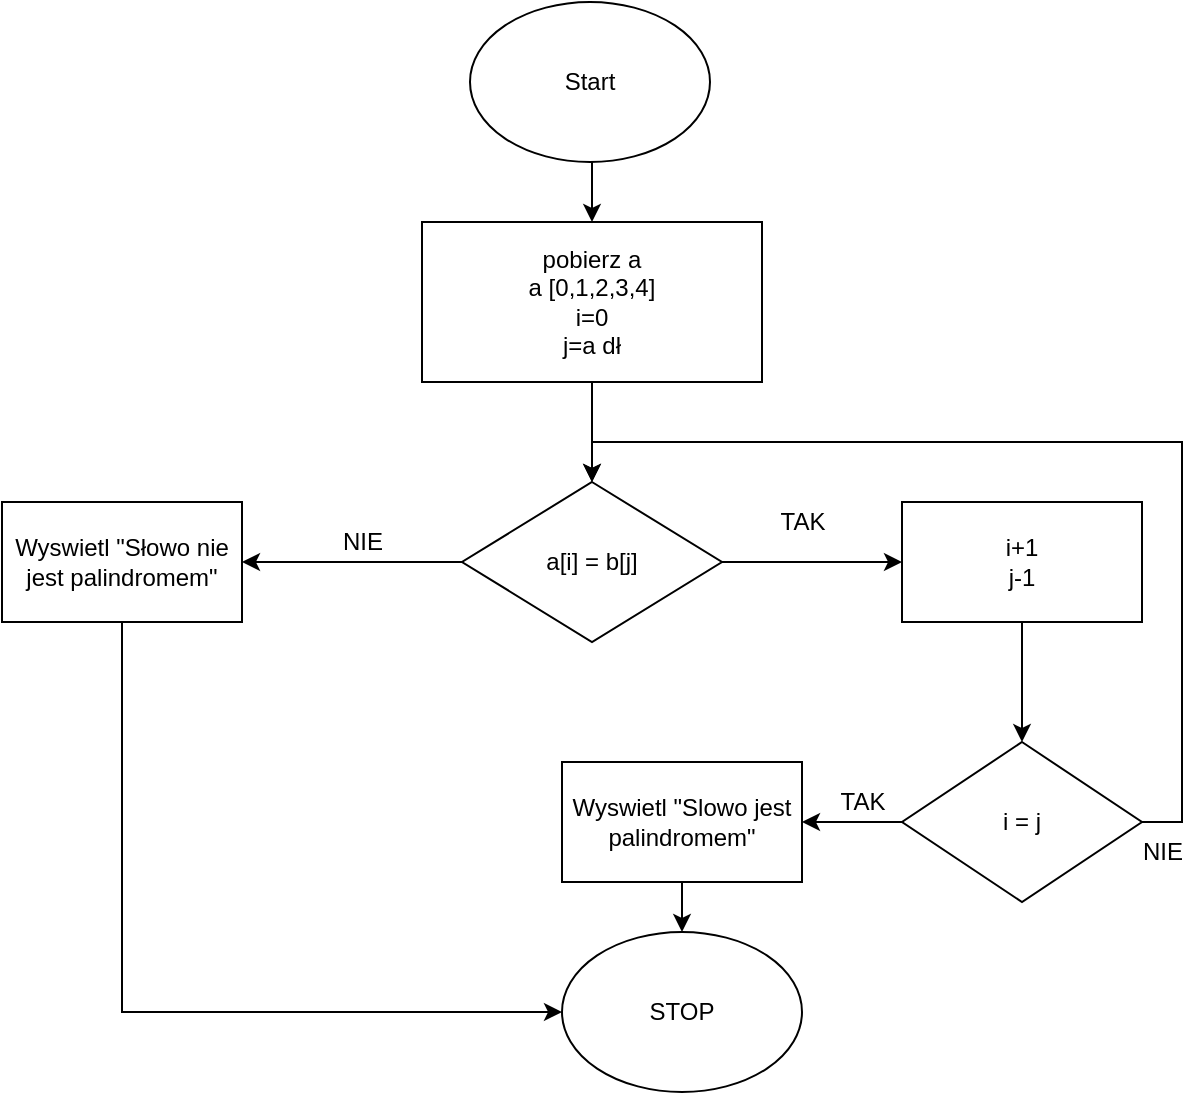 <mxfile version="21.0.2" type="github">
  <diagram name="Strona-1" id="zlYq6fb4mCsAohhoARjG">
    <mxGraphModel dx="1434" dy="796" grid="1" gridSize="10" guides="1" tooltips="1" connect="1" arrows="1" fold="1" page="1" pageScale="1" pageWidth="827" pageHeight="1169" math="0" shadow="0">
      <root>
        <mxCell id="0" />
        <mxCell id="1" parent="0" />
        <mxCell id="qGaL0oA3_wvvHRosaeqy-3" style="edgeStyle=orthogonalEdgeStyle;rounded=0;orthogonalLoop=1;jettySize=auto;html=1;exitX=0.5;exitY=1;exitDx=0;exitDy=0;entryX=0.5;entryY=0;entryDx=0;entryDy=0;" edge="1" parent="1" source="qGaL0oA3_wvvHRosaeqy-1" target="qGaL0oA3_wvvHRosaeqy-2">
          <mxGeometry relative="1" as="geometry" />
        </mxCell>
        <mxCell id="qGaL0oA3_wvvHRosaeqy-1" value="Start" style="ellipse;whiteSpace=wrap;html=1;" vertex="1" parent="1">
          <mxGeometry x="354" y="80" width="120" height="80" as="geometry" />
        </mxCell>
        <mxCell id="qGaL0oA3_wvvHRosaeqy-4" style="edgeStyle=orthogonalEdgeStyle;rounded=0;orthogonalLoop=1;jettySize=auto;html=1;exitX=0.5;exitY=1;exitDx=0;exitDy=0;" edge="1" parent="1" source="qGaL0oA3_wvvHRosaeqy-2">
          <mxGeometry relative="1" as="geometry">
            <mxPoint x="415" y="320" as="targetPoint" />
          </mxGeometry>
        </mxCell>
        <mxCell id="qGaL0oA3_wvvHRosaeqy-2" value="pobierz a&lt;br&gt;a [0,1,2,3,4]&lt;br&gt;i=0&lt;br&gt;j=a dł" style="rounded=0;whiteSpace=wrap;html=1;" vertex="1" parent="1">
          <mxGeometry x="330" y="190" width="170" height="80" as="geometry" />
        </mxCell>
        <mxCell id="qGaL0oA3_wvvHRosaeqy-29" style="edgeStyle=orthogonalEdgeStyle;rounded=0;orthogonalLoop=1;jettySize=auto;html=1;exitX=0.5;exitY=1;exitDx=0;exitDy=0;entryX=0;entryY=0.5;entryDx=0;entryDy=0;" edge="1" parent="1" source="qGaL0oA3_wvvHRosaeqy-8" target="qGaL0oA3_wvvHRosaeqy-23">
          <mxGeometry relative="1" as="geometry" />
        </mxCell>
        <mxCell id="qGaL0oA3_wvvHRosaeqy-8" value="Wyswietl &quot;Słowo nie jest palindromem&quot;" style="rounded=0;whiteSpace=wrap;html=1;" vertex="1" parent="1">
          <mxGeometry x="120" y="330" width="120" height="60" as="geometry" />
        </mxCell>
        <mxCell id="qGaL0oA3_wvvHRosaeqy-10" style="edgeStyle=orthogonalEdgeStyle;rounded=0;orthogonalLoop=1;jettySize=auto;html=1;exitX=0;exitY=0.5;exitDx=0;exitDy=0;entryX=1;entryY=0.5;entryDx=0;entryDy=0;" edge="1" parent="1" source="qGaL0oA3_wvvHRosaeqy-9" target="qGaL0oA3_wvvHRosaeqy-8">
          <mxGeometry relative="1" as="geometry" />
        </mxCell>
        <mxCell id="qGaL0oA3_wvvHRosaeqy-12" style="edgeStyle=orthogonalEdgeStyle;rounded=0;orthogonalLoop=1;jettySize=auto;html=1;exitX=1;exitY=0.5;exitDx=0;exitDy=0;" edge="1" parent="1" source="qGaL0oA3_wvvHRosaeqy-9">
          <mxGeometry relative="1" as="geometry">
            <mxPoint x="570" y="360" as="targetPoint" />
          </mxGeometry>
        </mxCell>
        <mxCell id="qGaL0oA3_wvvHRosaeqy-9" value="a[i] = b[j]" style="rhombus;whiteSpace=wrap;html=1;" vertex="1" parent="1">
          <mxGeometry x="350" y="320" width="130" height="80" as="geometry" />
        </mxCell>
        <mxCell id="qGaL0oA3_wvvHRosaeqy-11" value="NIE" style="text;html=1;align=center;verticalAlign=middle;resizable=0;points=[];autosize=1;strokeColor=none;fillColor=none;" vertex="1" parent="1">
          <mxGeometry x="280" y="335" width="40" height="30" as="geometry" />
        </mxCell>
        <mxCell id="qGaL0oA3_wvvHRosaeqy-13" value="TAK" style="text;html=1;align=center;verticalAlign=middle;resizable=0;points=[];autosize=1;strokeColor=none;fillColor=none;" vertex="1" parent="1">
          <mxGeometry x="495" y="325" width="50" height="30" as="geometry" />
        </mxCell>
        <mxCell id="qGaL0oA3_wvvHRosaeqy-20" style="edgeStyle=orthogonalEdgeStyle;rounded=0;orthogonalLoop=1;jettySize=auto;html=1;exitX=0.5;exitY=1;exitDx=0;exitDy=0;" edge="1" parent="1" source="qGaL0oA3_wvvHRosaeqy-15">
          <mxGeometry relative="1" as="geometry">
            <mxPoint x="630" y="450" as="targetPoint" />
          </mxGeometry>
        </mxCell>
        <mxCell id="qGaL0oA3_wvvHRosaeqy-15" value="i+1&lt;br&gt;j-1" style="rounded=0;whiteSpace=wrap;html=1;" vertex="1" parent="1">
          <mxGeometry x="570" y="330" width="120" height="60" as="geometry" />
        </mxCell>
        <mxCell id="qGaL0oA3_wvvHRosaeqy-22" style="edgeStyle=orthogonalEdgeStyle;rounded=0;orthogonalLoop=1;jettySize=auto;html=1;exitX=0;exitY=0.5;exitDx=0;exitDy=0;" edge="1" parent="1" source="qGaL0oA3_wvvHRosaeqy-21">
          <mxGeometry relative="1" as="geometry">
            <mxPoint x="520" y="490" as="targetPoint" />
          </mxGeometry>
        </mxCell>
        <mxCell id="qGaL0oA3_wvvHRosaeqy-27" style="edgeStyle=orthogonalEdgeStyle;rounded=0;orthogonalLoop=1;jettySize=auto;html=1;exitX=1;exitY=0.5;exitDx=0;exitDy=0;entryX=0.5;entryY=0;entryDx=0;entryDy=0;" edge="1" parent="1" source="qGaL0oA3_wvvHRosaeqy-21" target="qGaL0oA3_wvvHRosaeqy-9">
          <mxGeometry relative="1" as="geometry" />
        </mxCell>
        <mxCell id="qGaL0oA3_wvvHRosaeqy-21" value="i = j" style="rhombus;whiteSpace=wrap;html=1;" vertex="1" parent="1">
          <mxGeometry x="570" y="450" width="120" height="80" as="geometry" />
        </mxCell>
        <mxCell id="qGaL0oA3_wvvHRosaeqy-23" value="STOP" style="ellipse;whiteSpace=wrap;html=1;" vertex="1" parent="1">
          <mxGeometry x="400" y="545" width="120" height="80" as="geometry" />
        </mxCell>
        <mxCell id="qGaL0oA3_wvvHRosaeqy-24" value="TAK" style="text;html=1;align=center;verticalAlign=middle;resizable=0;points=[];autosize=1;strokeColor=none;fillColor=none;" vertex="1" parent="1">
          <mxGeometry x="525" y="465" width="50" height="30" as="geometry" />
        </mxCell>
        <mxCell id="qGaL0oA3_wvvHRosaeqy-26" style="edgeStyle=orthogonalEdgeStyle;rounded=0;orthogonalLoop=1;jettySize=auto;html=1;exitX=0.5;exitY=1;exitDx=0;exitDy=0;entryX=0.5;entryY=0;entryDx=0;entryDy=0;" edge="1" parent="1" source="qGaL0oA3_wvvHRosaeqy-25" target="qGaL0oA3_wvvHRosaeqy-23">
          <mxGeometry relative="1" as="geometry" />
        </mxCell>
        <mxCell id="qGaL0oA3_wvvHRosaeqy-25" value="Wyswietl &quot;Slowo jest palindromem&quot;" style="rounded=0;whiteSpace=wrap;html=1;" vertex="1" parent="1">
          <mxGeometry x="400" y="460" width="120" height="60" as="geometry" />
        </mxCell>
        <mxCell id="qGaL0oA3_wvvHRosaeqy-28" value="NIE" style="text;html=1;align=center;verticalAlign=middle;resizable=0;points=[];autosize=1;strokeColor=none;fillColor=none;" vertex="1" parent="1">
          <mxGeometry x="680" y="490" width="40" height="30" as="geometry" />
        </mxCell>
      </root>
    </mxGraphModel>
  </diagram>
</mxfile>
